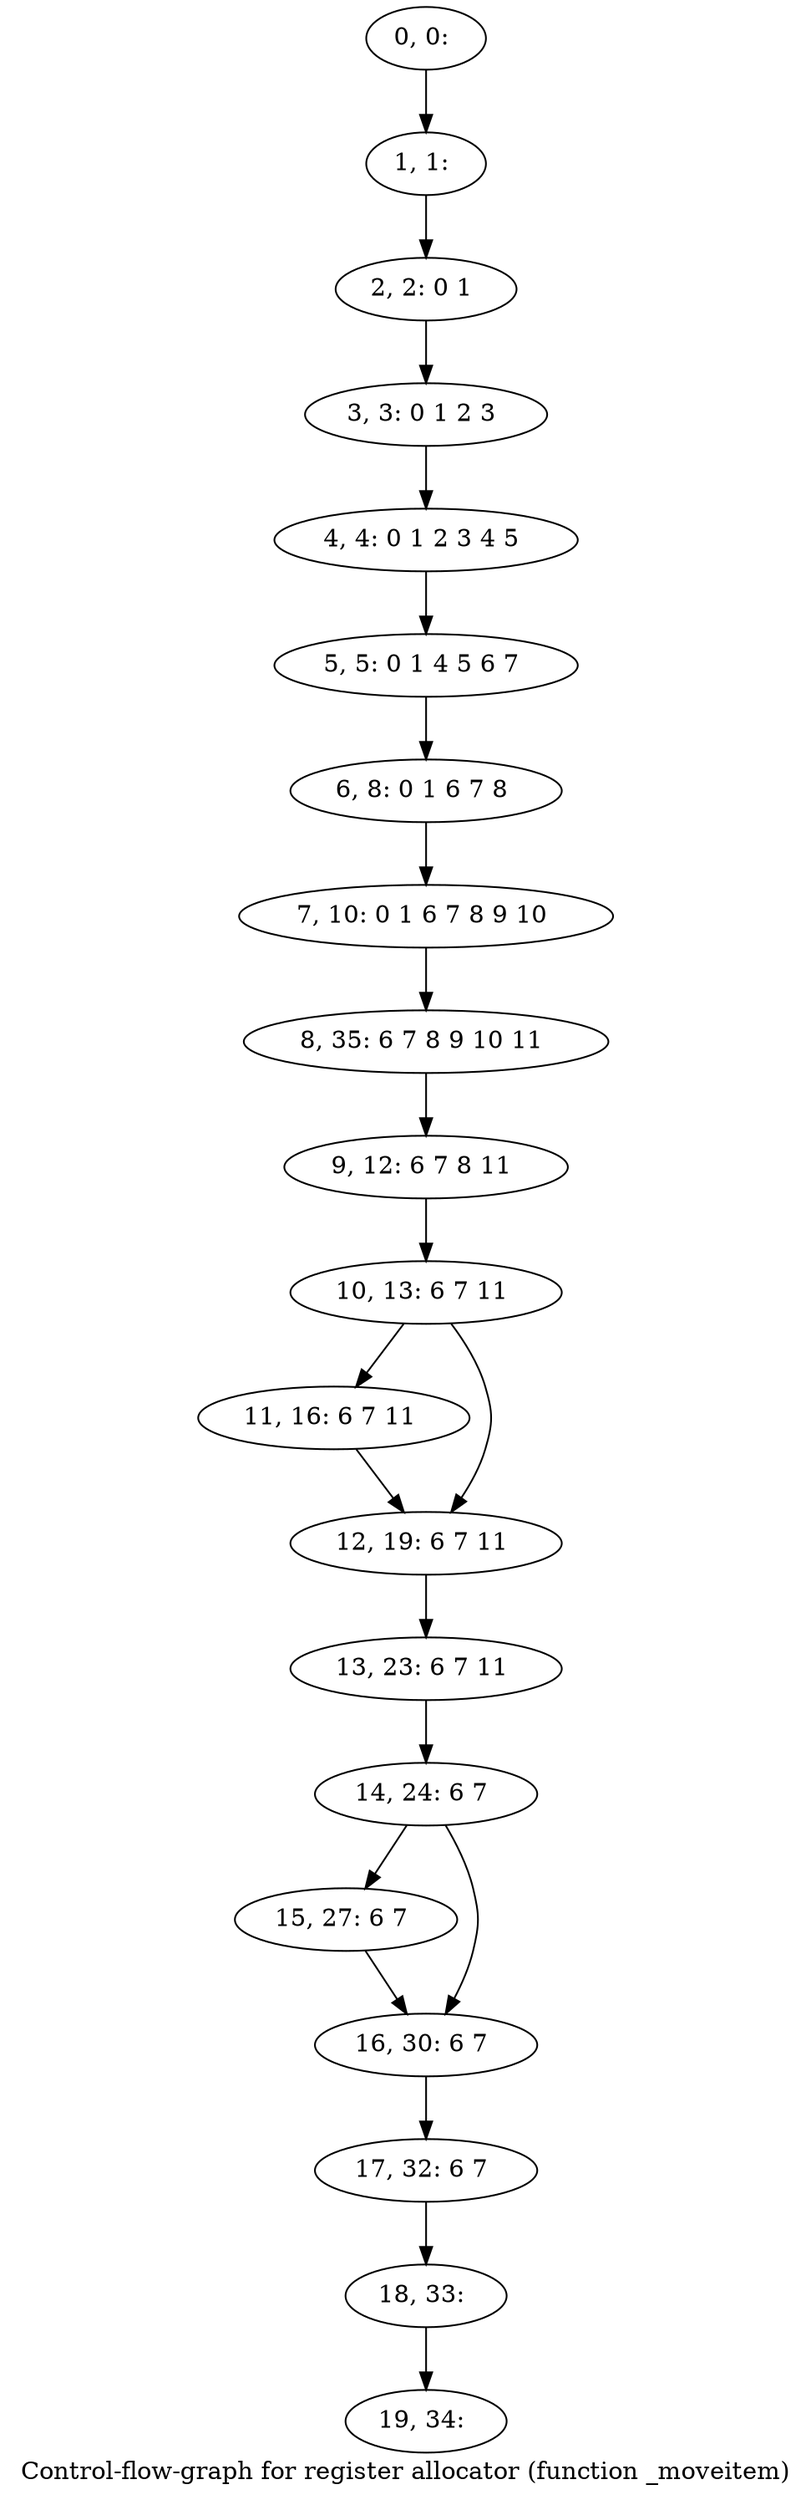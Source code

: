 digraph G {
graph [label="Control-flow-graph for register allocator (function _moveitem)"]
0[label="0, 0: "];
1[label="1, 1: "];
2[label="2, 2: 0 1 "];
3[label="3, 3: 0 1 2 3 "];
4[label="4, 4: 0 1 2 3 4 5 "];
5[label="5, 5: 0 1 4 5 6 7 "];
6[label="6, 8: 0 1 6 7 8 "];
7[label="7, 10: 0 1 6 7 8 9 10 "];
8[label="8, 35: 6 7 8 9 10 11 "];
9[label="9, 12: 6 7 8 11 "];
10[label="10, 13: 6 7 11 "];
11[label="11, 16: 6 7 11 "];
12[label="12, 19: 6 7 11 "];
13[label="13, 23: 6 7 11 "];
14[label="14, 24: 6 7 "];
15[label="15, 27: 6 7 "];
16[label="16, 30: 6 7 "];
17[label="17, 32: 6 7 "];
18[label="18, 33: "];
19[label="19, 34: "];
0->1 ;
1->2 ;
2->3 ;
3->4 ;
4->5 ;
5->6 ;
6->7 ;
7->8 ;
8->9 ;
9->10 ;
10->11 ;
10->12 ;
11->12 ;
12->13 ;
13->14 ;
14->15 ;
14->16 ;
15->16 ;
16->17 ;
17->18 ;
18->19 ;
}
